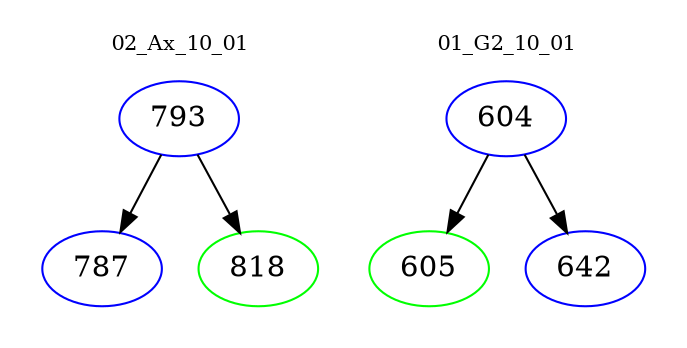 digraph{
subgraph cluster_0 {
color = white
label = "02_Ax_10_01";
fontsize=10;
T0_793 [label="793", color="blue"]
T0_793 -> T0_787 [color="black"]
T0_787 [label="787", color="blue"]
T0_793 -> T0_818 [color="black"]
T0_818 [label="818", color="green"]
}
subgraph cluster_1 {
color = white
label = "01_G2_10_01";
fontsize=10;
T1_604 [label="604", color="blue"]
T1_604 -> T1_605 [color="black"]
T1_605 [label="605", color="green"]
T1_604 -> T1_642 [color="black"]
T1_642 [label="642", color="blue"]
}
}
